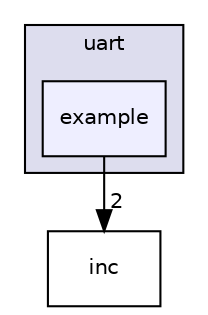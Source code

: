 digraph "fpsoc/driver/ps_driver/uart/example" {
  compound=true
  node [ fontsize="10", fontname="Helvetica"];
  edge [ labelfontsize="10", labelfontname="Helvetica"];
  subgraph clusterdir_5861584371fcc2405b0e1c99370b9613 {
    graph [ bgcolor="#ddddee", pencolor="black", label="uart" fontname="Helvetica", fontsize="10", URL="dir_5861584371fcc2405b0e1c99370b9613.html"]
  dir_3d691f756543f99e84c0fc4712fd31b1 [shape=box, label="example", style="filled", fillcolor="#eeeeff", pencolor="black", URL="dir_3d691f756543f99e84c0fc4712fd31b1.html"];
  }
  dir_d5f1d6348b438c8f20c2758d004aae07 [shape=box label="inc" URL="dir_d5f1d6348b438c8f20c2758d004aae07.html"];
  dir_3d691f756543f99e84c0fc4712fd31b1->dir_d5f1d6348b438c8f20c2758d004aae07 [headlabel="2", labeldistance=1.5 headhref="dir_000004_000005.html"];
}
